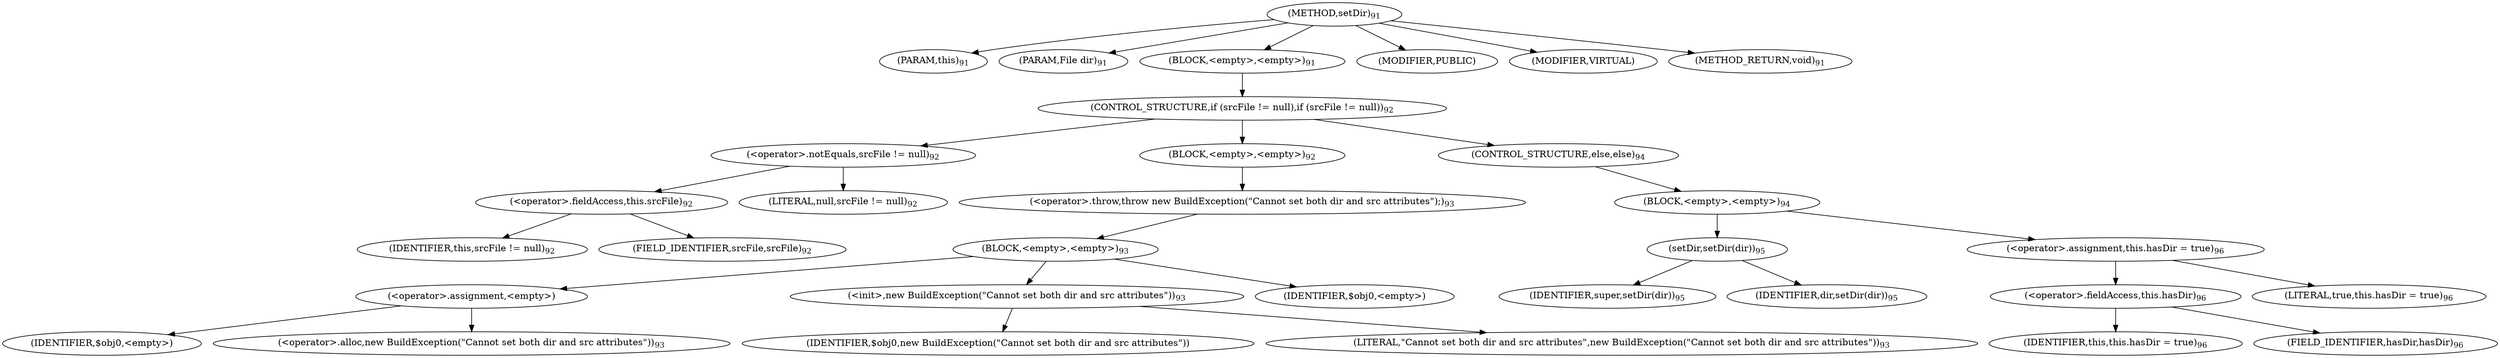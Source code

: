 digraph "setDir" {  
"34" [label = <(METHOD,setDir)<SUB>91</SUB>> ]
"35" [label = <(PARAM,this)<SUB>91</SUB>> ]
"36" [label = <(PARAM,File dir)<SUB>91</SUB>> ]
"37" [label = <(BLOCK,&lt;empty&gt;,&lt;empty&gt;)<SUB>91</SUB>> ]
"38" [label = <(CONTROL_STRUCTURE,if (srcFile != null),if (srcFile != null))<SUB>92</SUB>> ]
"39" [label = <(&lt;operator&gt;.notEquals,srcFile != null)<SUB>92</SUB>> ]
"40" [label = <(&lt;operator&gt;.fieldAccess,this.srcFile)<SUB>92</SUB>> ]
"41" [label = <(IDENTIFIER,this,srcFile != null)<SUB>92</SUB>> ]
"42" [label = <(FIELD_IDENTIFIER,srcFile,srcFile)<SUB>92</SUB>> ]
"43" [label = <(LITERAL,null,srcFile != null)<SUB>92</SUB>> ]
"44" [label = <(BLOCK,&lt;empty&gt;,&lt;empty&gt;)<SUB>92</SUB>> ]
"45" [label = <(&lt;operator&gt;.throw,throw new BuildException(&quot;Cannot set both dir and src attributes&quot;);)<SUB>93</SUB>> ]
"46" [label = <(BLOCK,&lt;empty&gt;,&lt;empty&gt;)<SUB>93</SUB>> ]
"47" [label = <(&lt;operator&gt;.assignment,&lt;empty&gt;)> ]
"48" [label = <(IDENTIFIER,$obj0,&lt;empty&gt;)> ]
"49" [label = <(&lt;operator&gt;.alloc,new BuildException(&quot;Cannot set both dir and src attributes&quot;))<SUB>93</SUB>> ]
"50" [label = <(&lt;init&gt;,new BuildException(&quot;Cannot set both dir and src attributes&quot;))<SUB>93</SUB>> ]
"51" [label = <(IDENTIFIER,$obj0,new BuildException(&quot;Cannot set both dir and src attributes&quot;))> ]
"52" [label = <(LITERAL,&quot;Cannot set both dir and src attributes&quot;,new BuildException(&quot;Cannot set both dir and src attributes&quot;))<SUB>93</SUB>> ]
"53" [label = <(IDENTIFIER,$obj0,&lt;empty&gt;)> ]
"54" [label = <(CONTROL_STRUCTURE,else,else)<SUB>94</SUB>> ]
"55" [label = <(BLOCK,&lt;empty&gt;,&lt;empty&gt;)<SUB>94</SUB>> ]
"56" [label = <(setDir,setDir(dir))<SUB>95</SUB>> ]
"57" [label = <(IDENTIFIER,super,setDir(dir))<SUB>95</SUB>> ]
"58" [label = <(IDENTIFIER,dir,setDir(dir))<SUB>95</SUB>> ]
"59" [label = <(&lt;operator&gt;.assignment,this.hasDir = true)<SUB>96</SUB>> ]
"60" [label = <(&lt;operator&gt;.fieldAccess,this.hasDir)<SUB>96</SUB>> ]
"61" [label = <(IDENTIFIER,this,this.hasDir = true)<SUB>96</SUB>> ]
"62" [label = <(FIELD_IDENTIFIER,hasDir,hasDir)<SUB>96</SUB>> ]
"63" [label = <(LITERAL,true,this.hasDir = true)<SUB>96</SUB>> ]
"64" [label = <(MODIFIER,PUBLIC)> ]
"65" [label = <(MODIFIER,VIRTUAL)> ]
"66" [label = <(METHOD_RETURN,void)<SUB>91</SUB>> ]
  "34" -> "35" 
  "34" -> "36" 
  "34" -> "37" 
  "34" -> "64" 
  "34" -> "65" 
  "34" -> "66" 
  "37" -> "38" 
  "38" -> "39" 
  "38" -> "44" 
  "38" -> "54" 
  "39" -> "40" 
  "39" -> "43" 
  "40" -> "41" 
  "40" -> "42" 
  "44" -> "45" 
  "45" -> "46" 
  "46" -> "47" 
  "46" -> "50" 
  "46" -> "53" 
  "47" -> "48" 
  "47" -> "49" 
  "50" -> "51" 
  "50" -> "52" 
  "54" -> "55" 
  "55" -> "56" 
  "55" -> "59" 
  "56" -> "57" 
  "56" -> "58" 
  "59" -> "60" 
  "59" -> "63" 
  "60" -> "61" 
  "60" -> "62" 
}
